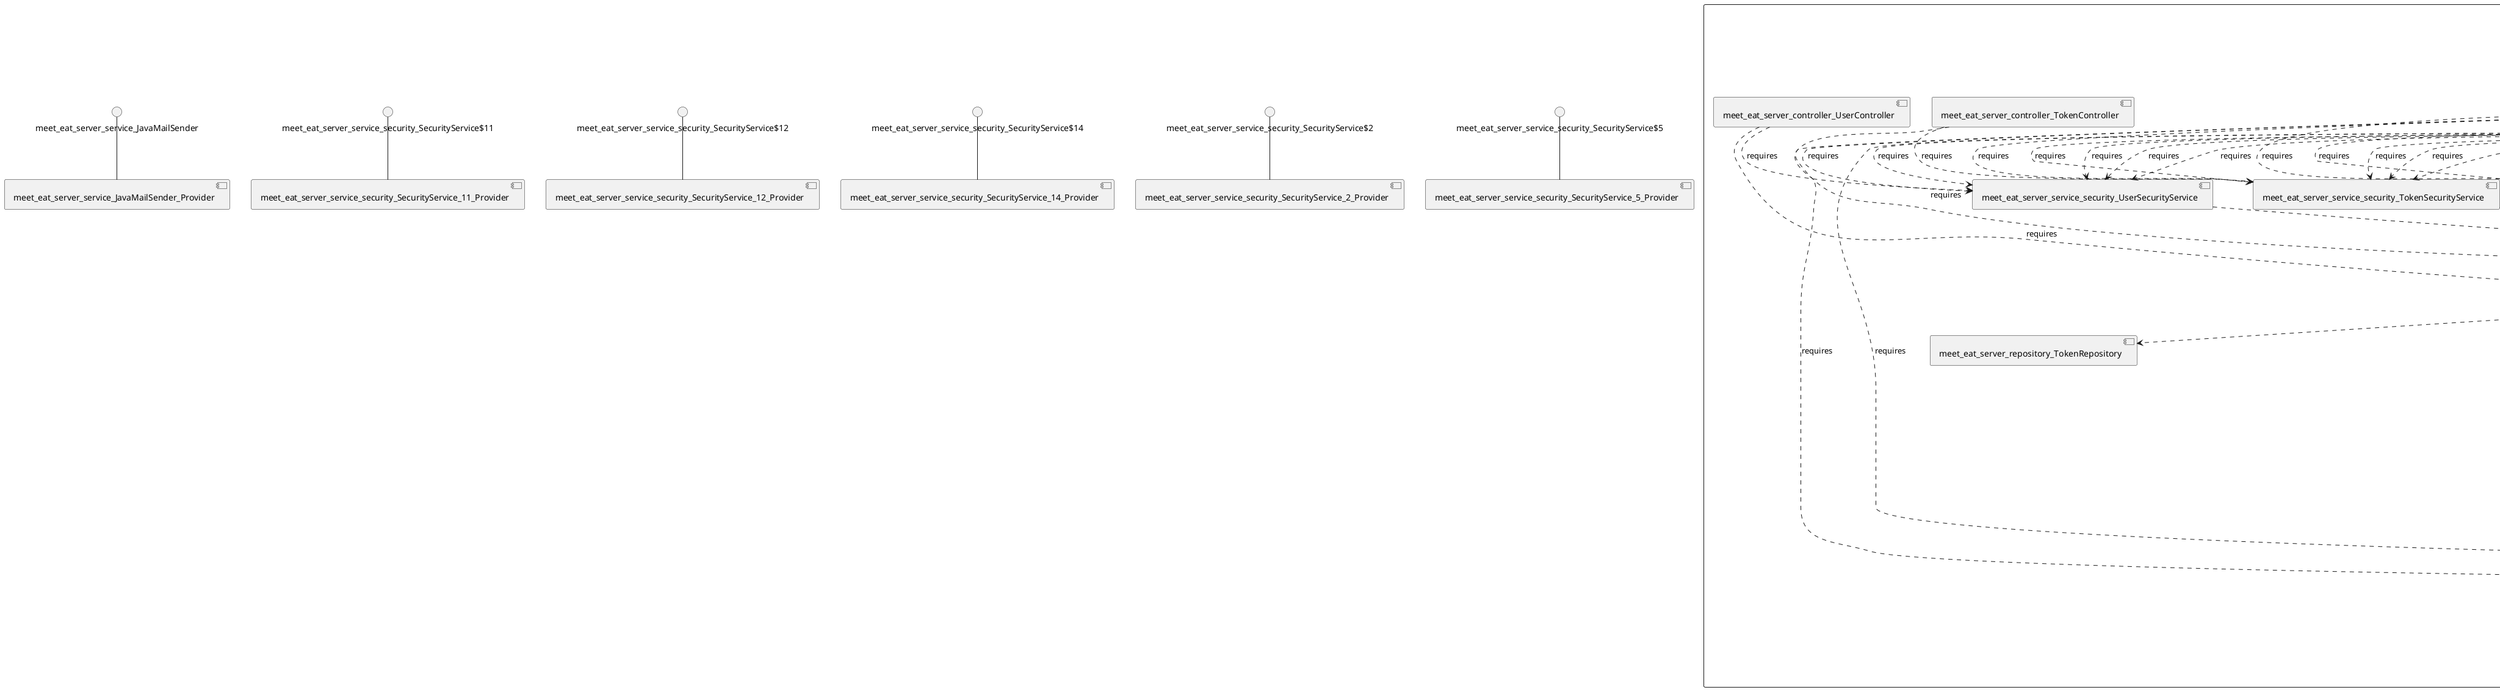 @startuml
skinparam fixCircleLabelOverlapping true
skinparam componentStyle uml2
component "meet_eat_server\n\n\n\n\n\n" {
[meet_eat_server_repository_TagRepository]
[meet_eat_server_service_security_UserSecurityService]
[meet_eat_server_service_RatingService]
[meet_eat_server_service_security_BookmarkSecurityService]
[meet_eat_server_controller_TagController]
[meet_eat_server_service_security_ParticipationSecurityService]
[meet_eat_server_service_BookmarkService]
[meet_eat_server_service_SubscriptionService]
[meet_eat_server_repository_UserRepository]
[meet_eat_server_repository_ParticipationRepository]
[meet_eat_server_service_ParticipationService]
[meet_eat_server_service_security_OfferSecurityService]
[meet_eat_server_controller_SubscriptionController]
[meet_eat_server_repository_TokenRepository]
[meet_eat_server_service_UserService]
[meet_eat_server_service_security_SubscriptionSecurityService]
[meet_eat_server_repository_RatingRepository]
[meet_eat_server_repository_ReportRepository]
[meet_eat_server_service_ReportService]
[meet_eat_server_controller_ParticipationController]
[meet_eat_server_controller_UserController]
[meet_eat_server_controller_OfferController]
[meet_eat_server_service_security_ReportSecurityService]
[meet_eat_server_service_TokenService]
[meet_eat_server_repository_BookmarkRepository]
[meet_eat_server_service_OfferService]
[meet_eat_server_controller_ReportController]
[meet_eat_server_service_security_TagSecurityService]
[meet_eat_server_controller_BookmarkController]
[meet_eat_server_service_TagService]
[meet_eat_server_service_security_RatingSecurityService]
[meet_eat_server_service_security_TokenSecurityService]
[meet_eat_server_service_EmailService]
[meet_eat_server_repository_SubscriptionRepository]
[meet_eat_server_repository_OfferRepository]
[meet_eat_server_controller_RatingController]
[meet_eat_server_controller_TokenController]
[meet_eat_server_service_security_TagSecurityService]..>[meet_eat_server_service_TokenService] : requires
[meet_eat_server_controller_RatingController]..>[meet_eat_server_service_security_ParticipationSecurityService] : requires
[meet_eat_server_controller_SubscriptionController]..>[meet_eat_server_service_security_UserSecurityService] : requires
[meet_eat_server_controller_ParticipationController]..>[meet_eat_server_service_ParticipationService] : requires
[meet_eat_server_service_BookmarkService]..>[meet_eat_server_repository_BookmarkRepository] : requires
[meet_eat_server_controller_RatingController]..>[meet_eat_server_service_security_SubscriptionSecurityService] : requires
[meet_eat_server_controller_ParticipationController]..>[meet_eat_server_service_security_TokenSecurityService] : requires
[meet_eat_server_controller_SubscriptionController]..>[meet_eat_server_service_security_TokenSecurityService] : requires
[meet_eat_server_service_TagService]..>[meet_eat_server_repository_TagRepository] : requires
[meet_eat_server_controller_ParticipationController]..>[meet_eat_server_service_security_OfferSecurityService] : requires
[meet_eat_server_service_security_OfferSecurityService]..>[meet_eat_server_service_TokenService] : requires
[meet_eat_server_service_RatingService]..>[meet_eat_server_service_UserService] : requires
[meet_eat_server_controller_ReportController]..>[meet_eat_server_service_security_TagSecurityService] : requires
[meet_eat_server_controller_ParticipationController]..>[meet_eat_server_service_security_RatingSecurityService] : requires
[meet_eat_server_controller_ReportController]..>[meet_eat_server_service_security_ParticipationSecurityService] : requires
[meet_eat_server_service_UserService]..>[meet_eat_server_service_OfferService] : requires
[meet_eat_server_service_TokenService]..>[meet_eat_server_repository_TokenRepository] : requires
[meet_eat_server_controller_RatingController]..>[meet_eat_server_service_security_OfferSecurityService] : requires
[meet_eat_server_controller_SubscriptionController]..>[meet_eat_server_service_security_ReportSecurityService] : requires
[meet_eat_server_controller_ParticipationController]..>[meet_eat_server_service_security_ReportSecurityService] : requires
[meet_eat_server_controller_ReportController]..>[meet_eat_server_service_security_OfferSecurityService] : requires
[meet_eat_server_controller_ReportController]..>[meet_eat_server_service_security_OfferSecurityService] : requires
[meet_eat_server_controller_ReportController]..>[meet_eat_server_service_security_RatingSecurityService] : requires
[meet_eat_server_controller_SubscriptionController]..>[meet_eat_server_service_security_OfferSecurityService] : requires
[meet_eat_server_controller_SubscriptionController]..>[meet_eat_server_service_security_OfferSecurityService] : requires
[meet_eat_server_controller_SubscriptionController]..>[meet_eat_server_service_SubscriptionService] : requires
[meet_eat_server_controller_ReportController]..>[meet_eat_server_service_security_BookmarkSecurityService] : requires
[meet_eat_server_service_RatingService]..>[meet_eat_server_repository_RatingRepository] : requires
[meet_eat_server_controller_SubscriptionController]..>[meet_eat_server_service_security_BookmarkSecurityService] : requires
[meet_eat_server_controller_BookmarkController]..>[meet_eat_server_service_security_ReportSecurityService] : requires
[meet_eat_server_controller_RatingController]..>[meet_eat_server_service_security_ReportSecurityService] : requires
[meet_eat_server_controller_BookmarkController]..>[meet_eat_server_service_security_TagSecurityService] : requires
[meet_eat_server_controller_BookmarkController]..>[meet_eat_server_service_security_SubscriptionSecurityService] : requires
[meet_eat_server_controller_BookmarkController]..>[meet_eat_server_service_security_ParticipationSecurityService] : requires
[meet_eat_server_controller_RatingController]..>[meet_eat_server_service_RatingService] : requires
[meet_eat_server_service_UserService]..>[meet_eat_server_repository_UserRepository] : requires
[meet_eat_server_controller_BookmarkController]..>[meet_eat_server_service_security_OfferSecurityService] : requires
[meet_eat_server_controller_BookmarkController]..>[meet_eat_server_service_security_OfferSecurityService] : requires
[meet_eat_server_service_security_ParticipationSecurityService]..>[meet_eat_server_service_TokenService] : requires
[meet_eat_server_controller_ParticipationController]..>[meet_eat_server_service_security_BookmarkSecurityService] : requires
[meet_eat_server_controller_SubscriptionController]..>[meet_eat_server_service_security_SubscriptionSecurityService] : requires
[meet_eat_server_controller_ReportController]..>[meet_eat_server_service_security_SubscriptionSecurityService] : requires
[meet_eat_server_controller_RatingController]..>[meet_eat_server_service_security_TagSecurityService] : requires
[meet_eat_server_service_security_RatingSecurityService]..>[meet_eat_server_service_TokenService] : requires
[meet_eat_server_service_security_TokenSecurityService]..>[meet_eat_server_service_TokenService] : requires
[meet_eat_server_service_SubscriptionService]..>[meet_eat_server_service_UserService] : requires
[meet_eat_server_service_SubscriptionService]..>[meet_eat_server_repository_SubscriptionRepository] : requires
[meet_eat_server_controller_TagController]..>[meet_eat_server_service_security_TagSecurityService] : requires
[meet_eat_server_service_security_SubscriptionSecurityService]..>[meet_eat_server_service_TokenService] : requires
[meet_eat_server_service_OfferService]..>[meet_eat_server_service_ParticipationService] : requires
[meet_eat_server_controller_ParticipationController]..>[meet_eat_server_service_security_SubscriptionSecurityService] : requires
[meet_eat_server_service_OfferService]..>[meet_eat_server_service_UserService] : requires
[meet_eat_server_controller_OfferController]..>[meet_eat_server_service_security_OfferSecurityService] : requires
[meet_eat_server_controller_ParticipationController]..>[meet_eat_server_service_security_ParticipationSecurityService] : requires
[meet_eat_server_controller_ParticipationController]..>[meet_eat_server_service_security_TagSecurityService] : requires
[meet_eat_server_controller_UserController]..>[meet_eat_server_service_UserService] : requires
[meet_eat_server_controller_RatingController]..>[meet_eat_server_service_security_RatingSecurityService] : requires
[meet_eat_server_service_ReportService]..>[meet_eat_server_repository_ReportRepository] : requires
[meet_eat_server_controller_RatingController]..>[meet_eat_server_service_security_BookmarkSecurityService] : requires
[meet_eat_server_service_OfferService]..>[meet_eat_server_service_BookmarkService] : requires
[meet_eat_server_controller_ReportController]..>[meet_eat_server_service_security_ReportSecurityService] : requires
[meet_eat_server_service_OfferService]..>[meet_eat_server_service_RatingService] : requires
[meet_eat_server_controller_BookmarkController]..>[meet_eat_server_service_security_BookmarkSecurityService] : requires
[meet_eat_server_service_UserService]..>[meet_eat_server_service_SubscriptionService] : requires
[meet_eat_server_controller_ParticipationController]..>[meet_eat_server_service_security_OfferSecurityService] : requires
[meet_eat_server_controller_BookmarkController]..>[meet_eat_server_service_security_RatingSecurityService] : requires
[meet_eat_server_service_UserService]..>[meet_eat_server_service_BookmarkService] : requires
[meet_eat_server_service_ParticipationService]..>[meet_eat_server_repository_ParticipationRepository] : requires
[meet_eat_server_service_OfferService]..>[meet_eat_server_repository_OfferRepository] : requires
[meet_eat_server_controller_RatingController]..>[meet_eat_server_service_security_UserSecurityService] : requires
[meet_eat_server_controller_TagController]..>[meet_eat_server_service_TagService] : requires
[meet_eat_server_service_TokenService]..>[meet_eat_server_service_UserService] : requires
[meet_eat_server_controller_SubscriptionController]..>[meet_eat_server_service_security_TagSecurityService] : requires
[meet_eat_server_controller_SubscriptionController]..>[meet_eat_server_service_security_ParticipationSecurityService] : requires
[meet_eat_server_service_OfferService]..>[meet_eat_server_service_ReportService] : requires
[meet_eat_server_service_UserService]..>[meet_eat_server_service_RatingService] : requires
[meet_eat_server_controller_RatingController]..>[meet_eat_server_service_security_OfferSecurityService] : requires
[meet_eat_server_service_security_BookmarkSecurityService]..>[meet_eat_server_service_TokenService] : requires
[meet_eat_server_controller_ReportController]..>[meet_eat_server_service_ReportService] : requires
[meet_eat_server_service_UserService]..>[meet_eat_server_service_TokenService] : requires
[meet_eat_server_controller_RatingController]..>[meet_eat_server_service_security_TokenSecurityService] : requires
[meet_eat_server_controller_SubscriptionController]..>[meet_eat_server_service_security_RatingSecurityService] : requires
[meet_eat_server_controller_OfferController]..>[meet_eat_server_service_OfferService] : requires
[meet_eat_server_controller_TokenController]..>[meet_eat_server_service_security_TokenSecurityService] : requires
[meet_eat_server_controller_TokenController]..>[meet_eat_server_service_TokenService] : requires
[meet_eat_server_controller_UserController]..>[meet_eat_server_service_security_UserSecurityService] : requires
[meet_eat_server_service_UserService]..>[meet_eat_server_service_ParticipationService] : requires
[meet_eat_server_service_OfferService]..>[meet_eat_server_service_SubscriptionService] : requires
[meet_eat_server_controller_ParticipationController]..>[meet_eat_server_service_security_UserSecurityService] : requires
[meet_eat_server_service_UserService]..>[meet_eat_server_service_ReportService] : requires
[meet_eat_server_controller_BookmarkController]..>[meet_eat_server_service_BookmarkService] : requires
[meet_eat_server_controller_BookmarkController]..>[meet_eat_server_service_security_TokenSecurityService] : requires
[meet_eat_server_service_BookmarkService]..>[meet_eat_server_service_UserService] : requires
[meet_eat_server_controller_BookmarkController]..>[meet_eat_server_service_security_UserSecurityService] : requires
[meet_eat_server_service_security_UserSecurityService]..>[meet_eat_server_service_TokenService] : requires
[meet_eat_server_service_security_ReportSecurityService]..>[meet_eat_server_service_TokenService] : requires
[meet_eat_server_service_UserService]..>[meet_eat_server_service_EmailService] : requires
[meet_eat_server_controller_ReportController]..>[meet_eat_server_service_security_UserSecurityService] : requires
[meet_eat_server_controller_ReportController]..>[meet_eat_server_service_security_TokenSecurityService] : requires
[meet_eat_server_service_ParticipationService]..>[meet_eat_server_service_OfferService] : requires
}
interface "meet_eat_server_service_JavaMailSender" as interface.meet_eat_server_service_JavaMailSender
interface.meet_eat_server_service_JavaMailSender--[meet_eat_server_service_JavaMailSender_Provider]
interface "meet_eat_server_service_security_SecurityService$11" as interface.meet_eat_server_service_security_SecurityService_11
interface.meet_eat_server_service_security_SecurityService_11--[meet_eat_server_service_security_SecurityService_11_Provider]
interface "meet_eat_server_service_security_SecurityService$12" as interface.meet_eat_server_service_security_SecurityService_12
interface.meet_eat_server_service_security_SecurityService_12--[meet_eat_server_service_security_SecurityService_12_Provider]
interface "meet_eat_server_service_security_SecurityService$14" as interface.meet_eat_server_service_security_SecurityService_14
interface.meet_eat_server_service_security_SecurityService_14--[meet_eat_server_service_security_SecurityService_14_Provider]
interface "meet_eat_server_service_security_SecurityService$2" as interface.meet_eat_server_service_security_SecurityService_2
interface.meet_eat_server_service_security_SecurityService_2--[meet_eat_server_service_security_SecurityService_2_Provider]
interface "meet_eat_server_service_security_SecurityService$5" as interface.meet_eat_server_service_security_SecurityService_5
interface.meet_eat_server_service_security_SecurityService_5--[meet_eat_server_service_security_SecurityService_5_Provider]

@enduml
